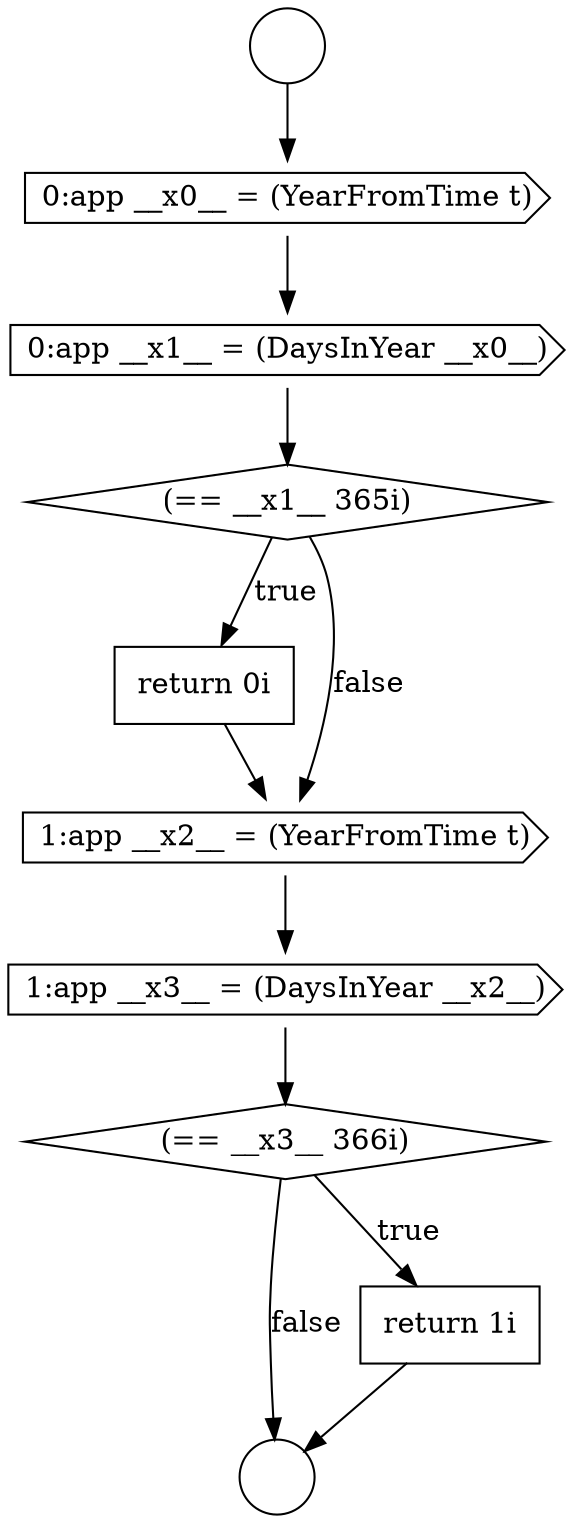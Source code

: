 digraph {
  node21482 [shape=cds, label=<<font color="black">1:app __x3__ = (DaysInYear __x2__)</font>> color="black" fillcolor="white" style=filled]
  node21479 [shape=diamond, label=<<font color="black">(== __x1__ 365i)</font>> color="black" fillcolor="white" style=filled]
  node21476 [shape=circle label=" " color="black" fillcolor="white" style=filled]
  node21477 [shape=cds, label=<<font color="black">0:app __x0__ = (YearFromTime t)</font>> color="black" fillcolor="white" style=filled]
  node21480 [shape=none, margin=0, label=<<font color="black">
    <table border="0" cellborder="1" cellspacing="0" cellpadding="10">
      <tr><td align="left">return 0i</td></tr>
    </table>
  </font>> color="black" fillcolor="white" style=filled]
  node21484 [shape=none, margin=0, label=<<font color="black">
    <table border="0" cellborder="1" cellspacing="0" cellpadding="10">
      <tr><td align="left">return 1i</td></tr>
    </table>
  </font>> color="black" fillcolor="white" style=filled]
  node21483 [shape=diamond, label=<<font color="black">(== __x3__ 366i)</font>> color="black" fillcolor="white" style=filled]
  node21481 [shape=cds, label=<<font color="black">1:app __x2__ = (YearFromTime t)</font>> color="black" fillcolor="white" style=filled]
  node21475 [shape=circle label=" " color="black" fillcolor="white" style=filled]
  node21478 [shape=cds, label=<<font color="black">0:app __x1__ = (DaysInYear __x0__)</font>> color="black" fillcolor="white" style=filled]
  node21484 -> node21476 [ color="black"]
  node21478 -> node21479 [ color="black"]
  node21479 -> node21480 [label=<<font color="black">true</font>> color="black"]
  node21479 -> node21481 [label=<<font color="black">false</font>> color="black"]
  node21481 -> node21482 [ color="black"]
  node21482 -> node21483 [ color="black"]
  node21475 -> node21477 [ color="black"]
  node21477 -> node21478 [ color="black"]
  node21483 -> node21484 [label=<<font color="black">true</font>> color="black"]
  node21483 -> node21476 [label=<<font color="black">false</font>> color="black"]
  node21480 -> node21481 [ color="black"]
}
